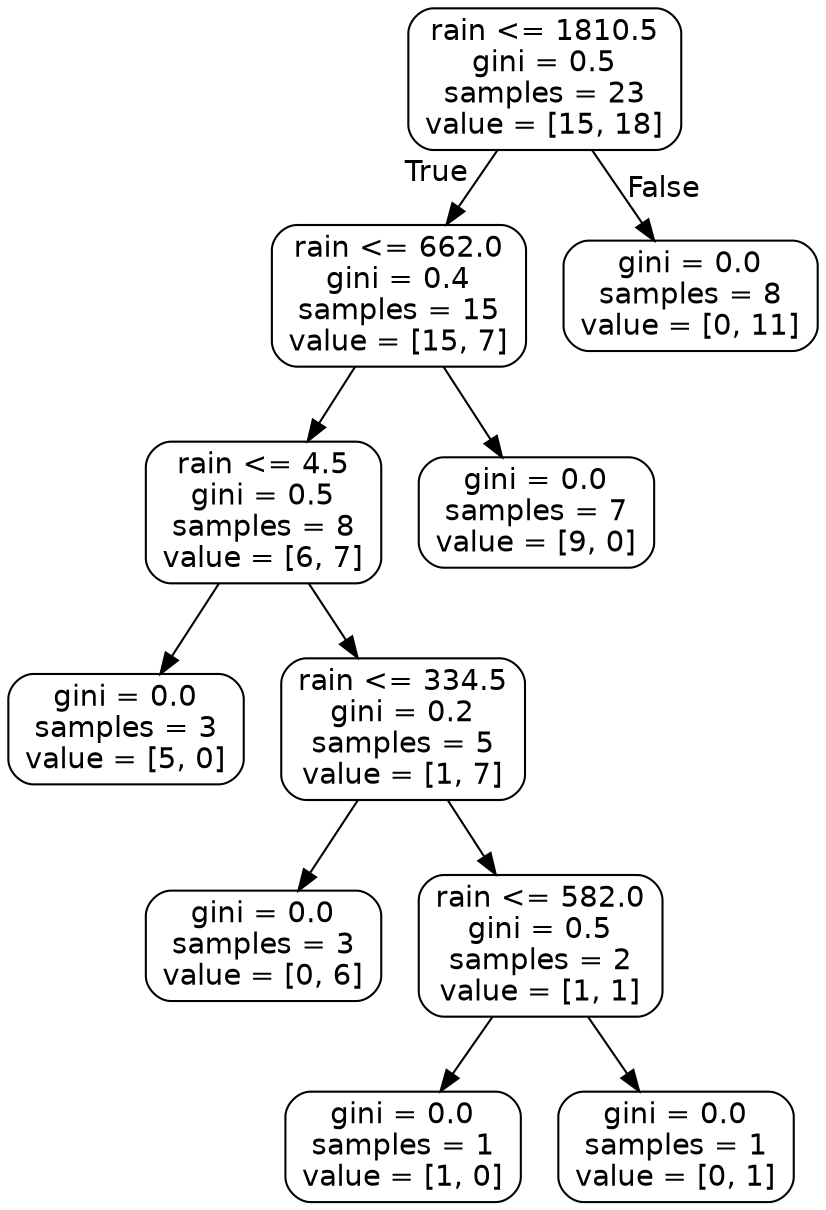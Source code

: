 digraph Tree {
node [shape=box, style="rounded", color="black", fontname=helvetica] ;
edge [fontname=helvetica] ;
0 [label="rain <= 1810.5\ngini = 0.5\nsamples = 23\nvalue = [15, 18]"] ;
1 [label="rain <= 662.0\ngini = 0.4\nsamples = 15\nvalue = [15, 7]"] ;
0 -> 1 [labeldistance=2.5, labelangle=45, headlabel="True"] ;
2 [label="rain <= 4.5\ngini = 0.5\nsamples = 8\nvalue = [6, 7]"] ;
1 -> 2 ;
3 [label="gini = 0.0\nsamples = 3\nvalue = [5, 0]"] ;
2 -> 3 ;
4 [label="rain <= 334.5\ngini = 0.2\nsamples = 5\nvalue = [1, 7]"] ;
2 -> 4 ;
5 [label="gini = 0.0\nsamples = 3\nvalue = [0, 6]"] ;
4 -> 5 ;
6 [label="rain <= 582.0\ngini = 0.5\nsamples = 2\nvalue = [1, 1]"] ;
4 -> 6 ;
7 [label="gini = 0.0\nsamples = 1\nvalue = [1, 0]"] ;
6 -> 7 ;
8 [label="gini = 0.0\nsamples = 1\nvalue = [0, 1]"] ;
6 -> 8 ;
9 [label="gini = 0.0\nsamples = 7\nvalue = [9, 0]"] ;
1 -> 9 ;
10 [label="gini = 0.0\nsamples = 8\nvalue = [0, 11]"] ;
0 -> 10 [labeldistance=2.5, labelangle=-45, headlabel="False"] ;
}